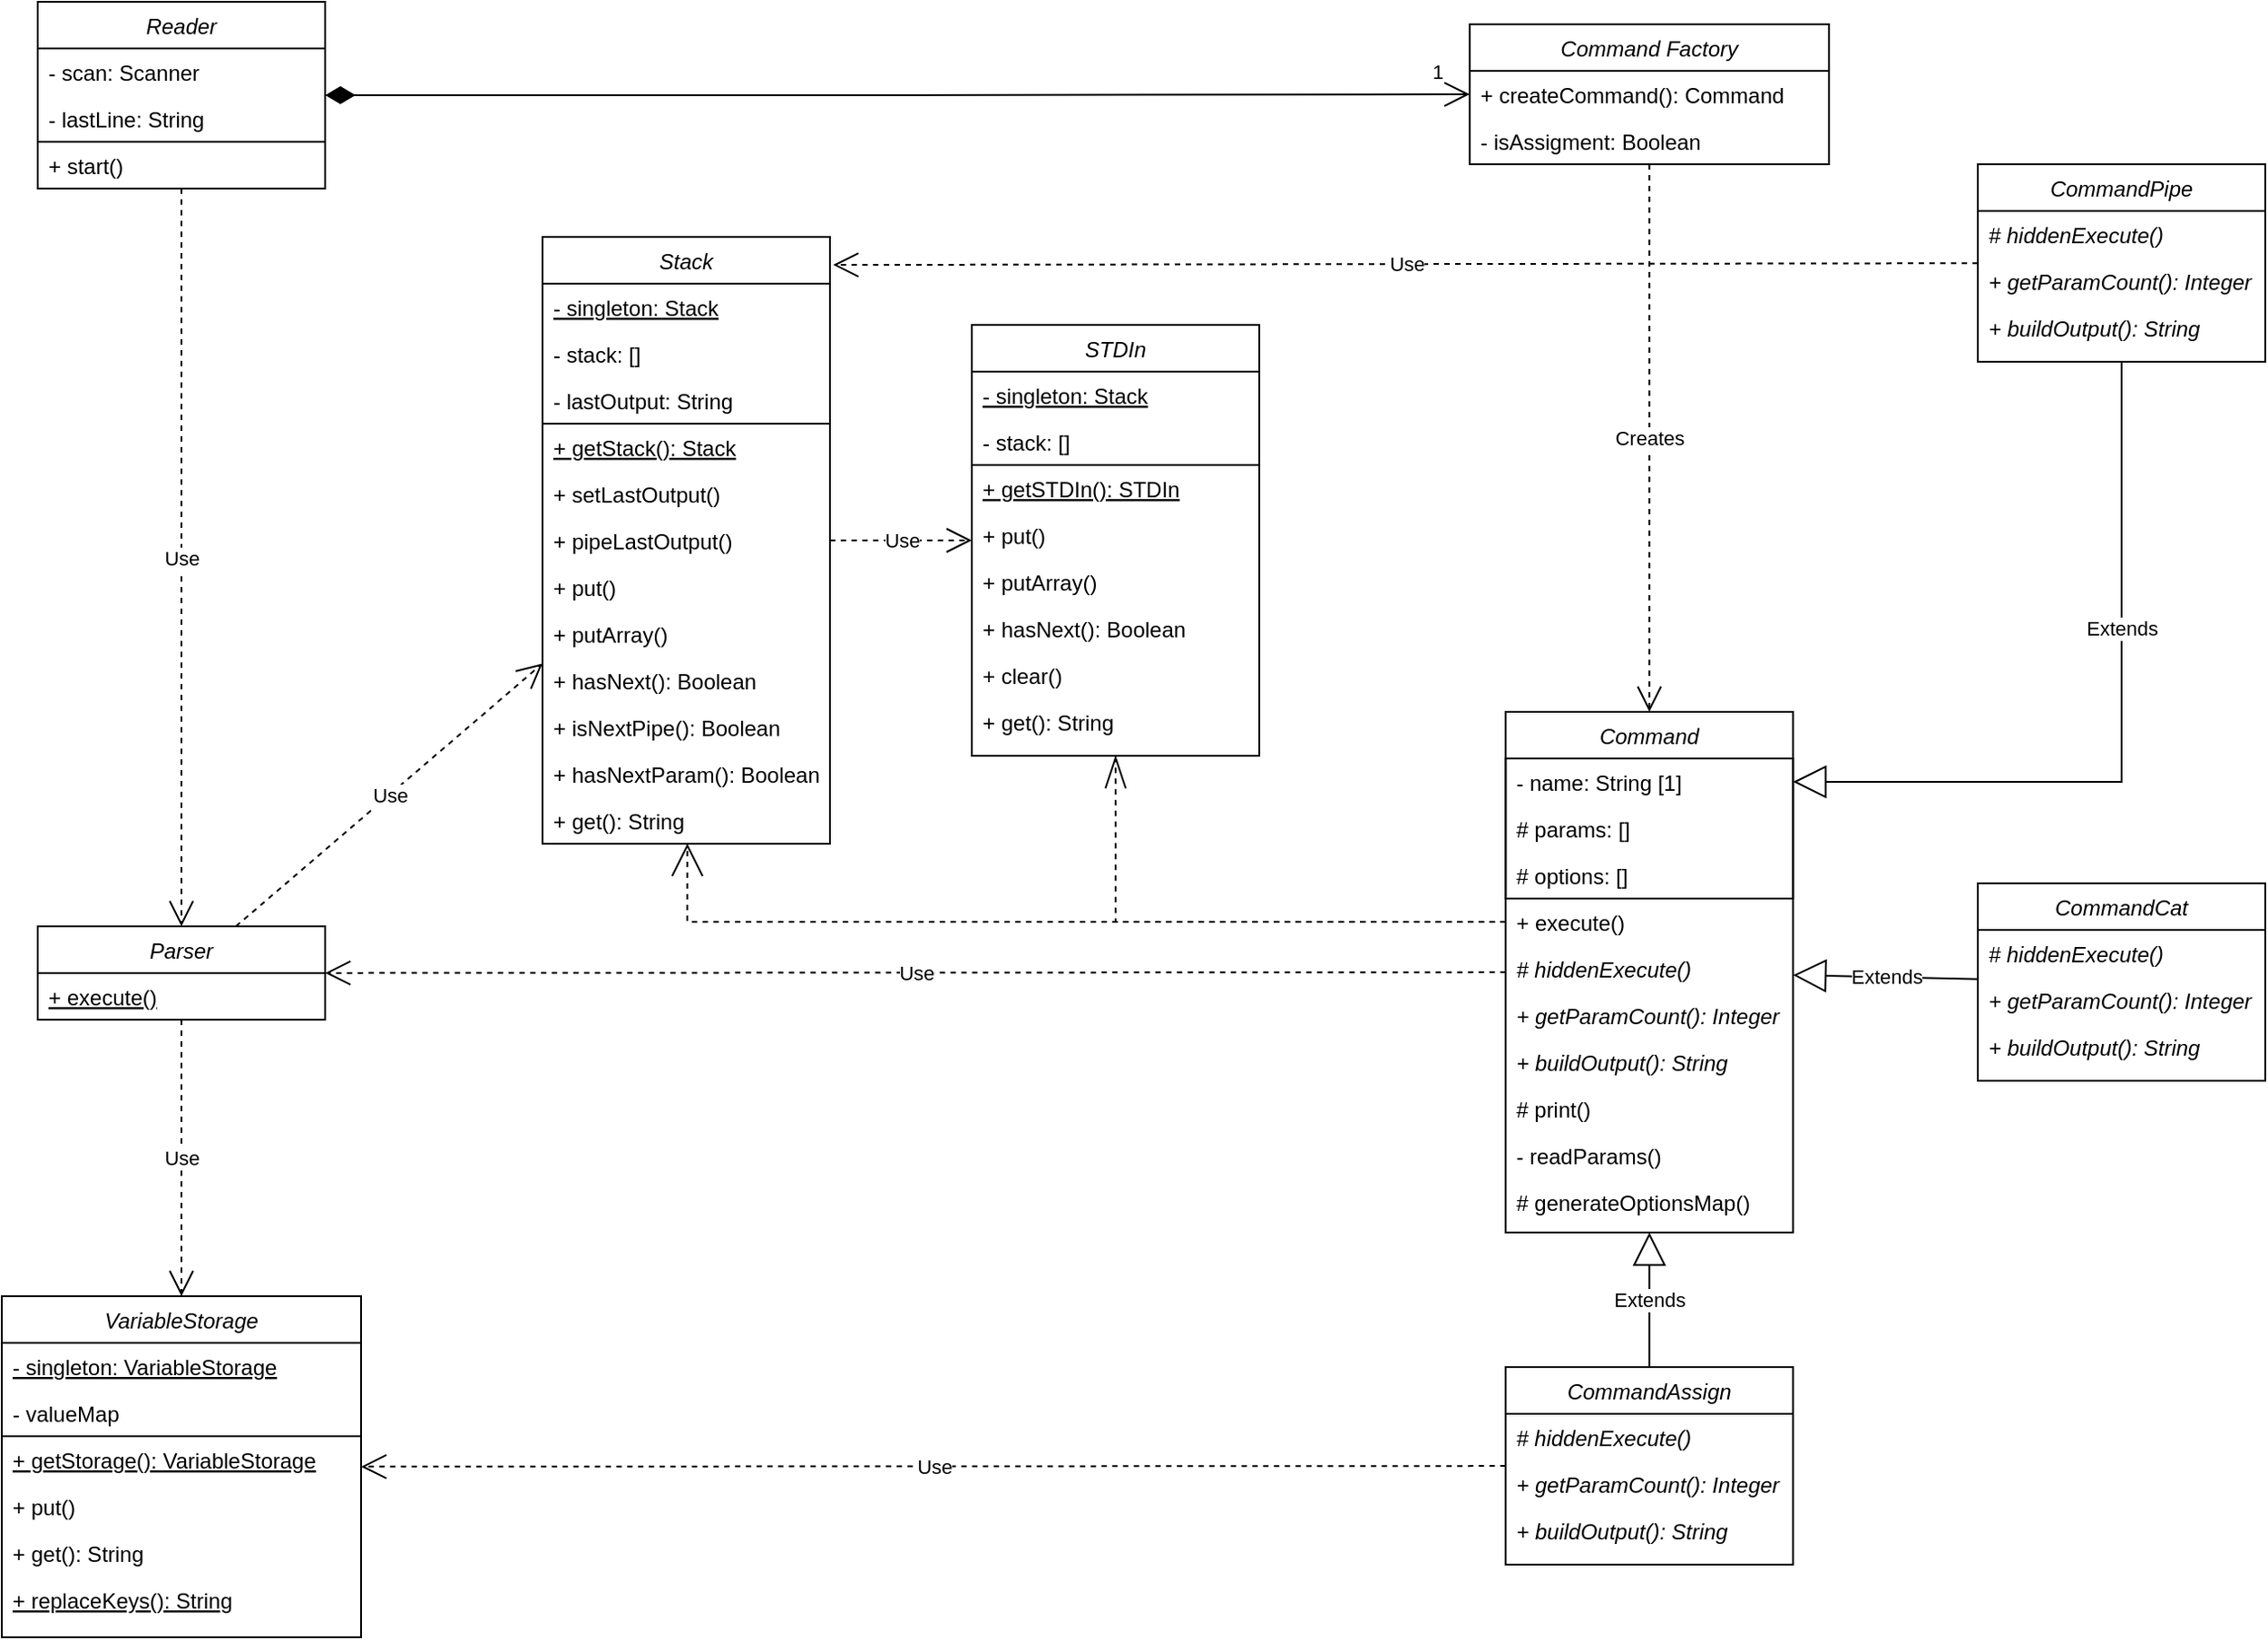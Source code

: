 <mxfile version="20.4.0" type="github">
  <diagram id="C5RBs43oDa-KdzZeNtuy" name="Page-1">
    <mxGraphModel dx="1136" dy="1127" grid="1" gridSize="10" guides="1" tooltips="1" connect="1" arrows="1" fold="1" page="1" pageScale="1" pageWidth="827" pageHeight="1169" math="0" shadow="0">
      <root>
        <mxCell id="WIyWlLk6GJQsqaUBKTNV-0" />
        <mxCell id="WIyWlLk6GJQsqaUBKTNV-1" parent="WIyWlLk6GJQsqaUBKTNV-0" />
        <mxCell id="zkfFHV4jXpPFQw0GAbJ--0" value="Command" style="swimlane;fontStyle=2;align=center;verticalAlign=top;childLayout=stackLayout;horizontal=1;startSize=26;horizontalStack=0;resizeParent=1;resizeLast=0;collapsible=1;marginBottom=0;rounded=0;shadow=0;strokeWidth=1;" parent="WIyWlLk6GJQsqaUBKTNV-1" vertex="1">
          <mxGeometry x="1777.14" y="464.5" width="160" height="290" as="geometry">
            <mxRectangle x="230" y="140" width="160" height="26" as="alternateBounds" />
          </mxGeometry>
        </mxCell>
        <mxCell id="k2LYhk84l6JmyTRVP-an-14" value="" style="group;strokeColor=default;" vertex="1" connectable="0" parent="zkfFHV4jXpPFQw0GAbJ--0">
          <mxGeometry y="26" width="160" height="78" as="geometry" />
        </mxCell>
        <mxCell id="zkfFHV4jXpPFQw0GAbJ--1" value="- name: String [1]" style="text;align=left;verticalAlign=top;spacingLeft=4;spacingRight=4;overflow=hidden;rotatable=0;points=[[0,0.5],[1,0.5]];portConstraint=eastwest;" parent="k2LYhk84l6JmyTRVP-an-14" vertex="1">
          <mxGeometry width="160" height="26" as="geometry" />
        </mxCell>
        <mxCell id="zkfFHV4jXpPFQw0GAbJ--2" value="# params: []" style="text;align=left;verticalAlign=top;spacingLeft=4;spacingRight=4;overflow=hidden;rotatable=0;points=[[0,0.5],[1,0.5]];portConstraint=eastwest;rounded=0;shadow=0;html=0;" parent="k2LYhk84l6JmyTRVP-an-14" vertex="1">
          <mxGeometry y="26" width="160" height="26" as="geometry" />
        </mxCell>
        <mxCell id="zkfFHV4jXpPFQw0GAbJ--3" value="# options: []" style="text;align=left;verticalAlign=top;spacingLeft=4;spacingRight=4;overflow=hidden;rotatable=0;points=[[0,0.5],[1,0.5]];portConstraint=eastwest;rounded=0;shadow=0;html=0;" parent="k2LYhk84l6JmyTRVP-an-14" vertex="1">
          <mxGeometry y="52" width="160" height="26" as="geometry" />
        </mxCell>
        <mxCell id="k2LYhk84l6JmyTRVP-an-3" value="+ execute()" style="text;align=left;verticalAlign=top;spacingLeft=4;spacingRight=4;overflow=hidden;rotatable=0;points=[[0,0.5],[1,0.5]];portConstraint=eastwest;rounded=0;shadow=0;html=0;" vertex="1" parent="zkfFHV4jXpPFQw0GAbJ--0">
          <mxGeometry y="104" width="160" height="26" as="geometry" />
        </mxCell>
        <mxCell id="k2LYhk84l6JmyTRVP-an-4" value="# hiddenExecute()" style="text;align=left;verticalAlign=top;spacingLeft=4;spacingRight=4;overflow=hidden;rotatable=0;points=[[0,0.5],[1,0.5]];portConstraint=eastwest;rounded=0;shadow=0;html=0;fontStyle=2" vertex="1" parent="zkfFHV4jXpPFQw0GAbJ--0">
          <mxGeometry y="130" width="160" height="26" as="geometry" />
        </mxCell>
        <mxCell id="k2LYhk84l6JmyTRVP-an-5" value="+ getParamCount(): Integer" style="text;align=left;verticalAlign=top;spacingLeft=4;spacingRight=4;overflow=hidden;rotatable=0;points=[[0,0.5],[1,0.5]];portConstraint=eastwest;rounded=0;shadow=0;html=0;fontStyle=2" vertex="1" parent="zkfFHV4jXpPFQw0GAbJ--0">
          <mxGeometry y="156" width="160" height="26" as="geometry" />
        </mxCell>
        <mxCell id="k2LYhk84l6JmyTRVP-an-6" value="+ buildOutput(): String" style="text;align=left;verticalAlign=top;spacingLeft=4;spacingRight=4;overflow=hidden;rotatable=0;points=[[0,0.5],[1,0.5]];portConstraint=eastwest;rounded=0;shadow=0;html=0;fontStyle=2" vertex="1" parent="zkfFHV4jXpPFQw0GAbJ--0">
          <mxGeometry y="182" width="160" height="26" as="geometry" />
        </mxCell>
        <mxCell id="k2LYhk84l6JmyTRVP-an-7" value="# print()" style="text;align=left;verticalAlign=top;spacingLeft=4;spacingRight=4;overflow=hidden;rotatable=0;points=[[0,0.5],[1,0.5]];portConstraint=eastwest;rounded=0;shadow=0;html=0;" vertex="1" parent="zkfFHV4jXpPFQw0GAbJ--0">
          <mxGeometry y="208" width="160" height="26" as="geometry" />
        </mxCell>
        <mxCell id="k2LYhk84l6JmyTRVP-an-8" value="- readParams()" style="text;align=left;verticalAlign=top;spacingLeft=4;spacingRight=4;overflow=hidden;rotatable=0;points=[[0,0.5],[1,0.5]];portConstraint=eastwest;rounded=0;shadow=0;html=0;" vertex="1" parent="zkfFHV4jXpPFQw0GAbJ--0">
          <mxGeometry y="234" width="160" height="26" as="geometry" />
        </mxCell>
        <mxCell id="k2LYhk84l6JmyTRVP-an-11" value="# generateOptionsMap()" style="text;align=left;verticalAlign=top;spacingLeft=4;spacingRight=4;overflow=hidden;rotatable=0;points=[[0,0.5],[1,0.5]];portConstraint=eastwest;rounded=0;shadow=0;html=0;" vertex="1" parent="zkfFHV4jXpPFQw0GAbJ--0">
          <mxGeometry y="260" width="160" height="26" as="geometry" />
        </mxCell>
        <mxCell id="k2LYhk84l6JmyTRVP-an-18" value="Parser" style="swimlane;fontStyle=2;align=center;verticalAlign=top;childLayout=stackLayout;horizontal=1;startSize=26;horizontalStack=0;resizeParent=1;resizeLast=0;collapsible=1;marginBottom=0;rounded=0;shadow=0;strokeWidth=1;" vertex="1" parent="WIyWlLk6GJQsqaUBKTNV-1">
          <mxGeometry x="960" y="584" width="160" height="52" as="geometry">
            <mxRectangle x="230" y="140" width="160" height="26" as="alternateBounds" />
          </mxGeometry>
        </mxCell>
        <mxCell id="k2LYhk84l6JmyTRVP-an-23" value="+ execute()" style="text;align=left;verticalAlign=top;spacingLeft=4;spacingRight=4;overflow=hidden;rotatable=0;points=[[0,0.5],[1,0.5]];portConstraint=eastwest;rounded=0;shadow=0;html=0;strokeColor=none;fontStyle=4" vertex="1" parent="k2LYhk84l6JmyTRVP-an-18">
          <mxGeometry y="26" width="160" height="26" as="geometry" />
        </mxCell>
        <mxCell id="k2LYhk84l6JmyTRVP-an-31" value="Stack" style="swimlane;fontStyle=2;align=center;verticalAlign=top;childLayout=stackLayout;horizontal=1;startSize=26;horizontalStack=0;resizeParent=1;resizeLast=0;collapsible=1;marginBottom=0;rounded=0;shadow=0;strokeWidth=1;" vertex="1" parent="WIyWlLk6GJQsqaUBKTNV-1">
          <mxGeometry x="1241" y="200" width="160" height="338" as="geometry">
            <mxRectangle x="230" y="140" width="160" height="26" as="alternateBounds" />
          </mxGeometry>
        </mxCell>
        <mxCell id="k2LYhk84l6JmyTRVP-an-44" value="" style="group;strokeColor=default;" vertex="1" connectable="0" parent="k2LYhk84l6JmyTRVP-an-31">
          <mxGeometry y="26" width="160" height="78" as="geometry" />
        </mxCell>
        <mxCell id="k2LYhk84l6JmyTRVP-an-32" value="- singleton: Stack" style="text;align=left;verticalAlign=top;spacingLeft=4;spacingRight=4;overflow=hidden;rotatable=0;points=[[0,0.5],[1,0.5]];portConstraint=eastwest;rounded=0;shadow=0;html=0;strokeColor=none;fontStyle=4" vertex="1" parent="k2LYhk84l6JmyTRVP-an-44">
          <mxGeometry width="160" height="26" as="geometry" />
        </mxCell>
        <mxCell id="k2LYhk84l6JmyTRVP-an-33" value="- stack: []" style="text;align=left;verticalAlign=top;spacingLeft=4;spacingRight=4;overflow=hidden;rotatable=0;points=[[0,0.5],[1,0.5]];portConstraint=eastwest;rounded=0;shadow=0;html=0;strokeColor=none;fontStyle=0" vertex="1" parent="k2LYhk84l6JmyTRVP-an-44">
          <mxGeometry y="26" width="160" height="26" as="geometry" />
        </mxCell>
        <mxCell id="k2LYhk84l6JmyTRVP-an-34" value="- lastOutput: String" style="text;align=left;verticalAlign=top;spacingLeft=4;spacingRight=4;overflow=hidden;rotatable=0;points=[[0,0.5],[1,0.5]];portConstraint=eastwest;rounded=0;shadow=0;html=0;strokeColor=none;fontStyle=0" vertex="1" parent="k2LYhk84l6JmyTRVP-an-44">
          <mxGeometry y="52" width="160" height="26" as="geometry" />
        </mxCell>
        <mxCell id="k2LYhk84l6JmyTRVP-an-45" value="" style="group" vertex="1" connectable="0" parent="k2LYhk84l6JmyTRVP-an-31">
          <mxGeometry y="104" width="160" height="234" as="geometry" />
        </mxCell>
        <mxCell id="k2LYhk84l6JmyTRVP-an-35" value="+ getStack(): Stack" style="text;align=left;verticalAlign=top;spacingLeft=4;spacingRight=4;overflow=hidden;rotatable=0;points=[[0,0.5],[1,0.5]];portConstraint=eastwest;rounded=0;shadow=0;html=0;strokeColor=none;fontStyle=4" vertex="1" parent="k2LYhk84l6JmyTRVP-an-45">
          <mxGeometry width="160" height="26" as="geometry" />
        </mxCell>
        <mxCell id="k2LYhk84l6JmyTRVP-an-36" value="+ setLastOutput()" style="text;align=left;verticalAlign=top;spacingLeft=4;spacingRight=4;overflow=hidden;rotatable=0;points=[[0,0.5],[1,0.5]];portConstraint=eastwest;rounded=0;shadow=0;html=0;strokeColor=none;fontStyle=0" vertex="1" parent="k2LYhk84l6JmyTRVP-an-45">
          <mxGeometry y="26" width="160" height="26" as="geometry" />
        </mxCell>
        <mxCell id="k2LYhk84l6JmyTRVP-an-37" value="+ pipeLastOutput()" style="text;align=left;verticalAlign=top;spacingLeft=4;spacingRight=4;overflow=hidden;rotatable=0;points=[[0,0.5],[1,0.5]];portConstraint=eastwest;rounded=0;shadow=0;html=0;strokeColor=none;fontStyle=0" vertex="1" parent="k2LYhk84l6JmyTRVP-an-45">
          <mxGeometry y="52" width="160" height="26" as="geometry" />
        </mxCell>
        <mxCell id="k2LYhk84l6JmyTRVP-an-38" value="+ put()" style="text;align=left;verticalAlign=top;spacingLeft=4;spacingRight=4;overflow=hidden;rotatable=0;points=[[0,0.5],[1,0.5]];portConstraint=eastwest;rounded=0;shadow=0;html=0;strokeColor=none;fontStyle=0" vertex="1" parent="k2LYhk84l6JmyTRVP-an-45">
          <mxGeometry y="78" width="160" height="26" as="geometry" />
        </mxCell>
        <mxCell id="k2LYhk84l6JmyTRVP-an-39" value="+ putArray()" style="text;align=left;verticalAlign=top;spacingLeft=4;spacingRight=4;overflow=hidden;rotatable=0;points=[[0,0.5],[1,0.5]];portConstraint=eastwest;rounded=0;shadow=0;html=0;strokeColor=none;fontStyle=0" vertex="1" parent="k2LYhk84l6JmyTRVP-an-45">
          <mxGeometry y="104" width="160" height="26" as="geometry" />
        </mxCell>
        <mxCell id="k2LYhk84l6JmyTRVP-an-40" value="+ hasNext(): Boolean" style="text;align=left;verticalAlign=top;spacingLeft=4;spacingRight=4;overflow=hidden;rotatable=0;points=[[0,0.5],[1,0.5]];portConstraint=eastwest;rounded=0;shadow=0;html=0;strokeColor=none;fontStyle=0" vertex="1" parent="k2LYhk84l6JmyTRVP-an-45">
          <mxGeometry y="130" width="160" height="26" as="geometry" />
        </mxCell>
        <mxCell id="k2LYhk84l6JmyTRVP-an-41" value="+ isNextPipe(): Boolean" style="text;align=left;verticalAlign=top;spacingLeft=4;spacingRight=4;overflow=hidden;rotatable=0;points=[[0,0.5],[1,0.5]];portConstraint=eastwest;rounded=0;shadow=0;html=0;strokeColor=none;fontStyle=0" vertex="1" parent="k2LYhk84l6JmyTRVP-an-45">
          <mxGeometry y="156" width="160" height="26" as="geometry" />
        </mxCell>
        <mxCell id="k2LYhk84l6JmyTRVP-an-42" value="+ hasNextParam(): Boolean" style="text;align=left;verticalAlign=top;spacingLeft=4;spacingRight=4;overflow=hidden;rotatable=0;points=[[0,0.5],[1,0.5]];portConstraint=eastwest;rounded=0;shadow=0;html=0;strokeColor=none;fontStyle=0" vertex="1" parent="k2LYhk84l6JmyTRVP-an-45">
          <mxGeometry y="182" width="160" height="26" as="geometry" />
        </mxCell>
        <mxCell id="k2LYhk84l6JmyTRVP-an-43" value="+ get(): String" style="text;align=left;verticalAlign=top;spacingLeft=4;spacingRight=4;overflow=hidden;rotatable=0;points=[[0,0.5],[1,0.5]];portConstraint=eastwest;rounded=0;shadow=0;html=0;strokeColor=none;fontStyle=0" vertex="1" parent="k2LYhk84l6JmyTRVP-an-45">
          <mxGeometry y="208" width="160" height="26" as="geometry" />
        </mxCell>
        <mxCell id="k2LYhk84l6JmyTRVP-an-46" value="Command Factory" style="swimlane;fontStyle=2;align=center;verticalAlign=top;childLayout=stackLayout;horizontal=1;startSize=26;horizontalStack=0;resizeParent=1;resizeLast=0;collapsible=1;marginBottom=0;rounded=0;shadow=0;strokeWidth=1;" vertex="1" parent="WIyWlLk6GJQsqaUBKTNV-1">
          <mxGeometry x="1757.14" y="81.5" width="200" height="78" as="geometry">
            <mxRectangle x="230" y="140" width="160" height="26" as="alternateBounds" />
          </mxGeometry>
        </mxCell>
        <mxCell id="k2LYhk84l6JmyTRVP-an-47" value="+ createCommand(): Command" style="text;align=left;verticalAlign=top;spacingLeft=4;spacingRight=4;overflow=hidden;rotatable=0;points=[[0,0.5],[1,0.5]];portConstraint=eastwest;rounded=0;shadow=0;html=0;strokeColor=none;fontStyle=0" vertex="1" parent="k2LYhk84l6JmyTRVP-an-46">
          <mxGeometry y="26" width="200" height="26" as="geometry" />
        </mxCell>
        <mxCell id="k2LYhk84l6JmyTRVP-an-49" value="- isAssigment: Boolean" style="text;align=left;verticalAlign=top;spacingLeft=4;spacingRight=4;overflow=hidden;rotatable=0;points=[[0,0.5],[1,0.5]];portConstraint=eastwest;rounded=0;shadow=0;html=0;strokeColor=none;fontStyle=0" vertex="1" parent="k2LYhk84l6JmyTRVP-an-46">
          <mxGeometry y="52" width="200" height="26" as="geometry" />
        </mxCell>
        <mxCell id="k2LYhk84l6JmyTRVP-an-65" value="STDIn" style="swimlane;fontStyle=2;align=center;verticalAlign=top;childLayout=stackLayout;horizontal=1;startSize=26;horizontalStack=0;resizeParent=1;resizeLast=0;collapsible=1;marginBottom=0;rounded=0;shadow=0;strokeWidth=1;" vertex="1" parent="WIyWlLk6GJQsqaUBKTNV-1">
          <mxGeometry x="1480" y="249" width="160" height="240" as="geometry">
            <mxRectangle x="230" y="140" width="160" height="26" as="alternateBounds" />
          </mxGeometry>
        </mxCell>
        <mxCell id="k2LYhk84l6JmyTRVP-an-80" value="" style="group;strokeColor=default;" vertex="1" connectable="0" parent="k2LYhk84l6JmyTRVP-an-65">
          <mxGeometry y="26" width="160" height="52" as="geometry" />
        </mxCell>
        <mxCell id="k2LYhk84l6JmyTRVP-an-67" value="- singleton: Stack" style="text;align=left;verticalAlign=top;spacingLeft=4;spacingRight=4;overflow=hidden;rotatable=0;points=[[0,0.5],[1,0.5]];portConstraint=eastwest;rounded=0;shadow=0;html=0;strokeColor=none;fontStyle=4" vertex="1" parent="k2LYhk84l6JmyTRVP-an-80">
          <mxGeometry width="160" height="26" as="geometry" />
        </mxCell>
        <mxCell id="k2LYhk84l6JmyTRVP-an-68" value="- stack: []" style="text;align=left;verticalAlign=top;spacingLeft=4;spacingRight=4;overflow=hidden;rotatable=0;points=[[0,0.5],[1,0.5]];portConstraint=eastwest;rounded=0;shadow=0;html=0;strokeColor=none;fontStyle=0" vertex="1" parent="k2LYhk84l6JmyTRVP-an-80">
          <mxGeometry y="26" width="160" height="26" as="geometry" />
        </mxCell>
        <mxCell id="k2LYhk84l6JmyTRVP-an-81" value="" style="group" vertex="1" connectable="0" parent="k2LYhk84l6JmyTRVP-an-65">
          <mxGeometry y="78" width="160" height="156" as="geometry" />
        </mxCell>
        <mxCell id="k2LYhk84l6JmyTRVP-an-71" value="+ getSTDIn(): STDIn" style="text;align=left;verticalAlign=top;spacingLeft=4;spacingRight=4;overflow=hidden;rotatable=0;points=[[0,0.5],[1,0.5]];portConstraint=eastwest;rounded=0;shadow=0;html=0;strokeColor=none;fontStyle=4" vertex="1" parent="k2LYhk84l6JmyTRVP-an-81">
          <mxGeometry width="160" height="26" as="geometry" />
        </mxCell>
        <mxCell id="k2LYhk84l6JmyTRVP-an-74" value="+ put()" style="text;align=left;verticalAlign=top;spacingLeft=4;spacingRight=4;overflow=hidden;rotatable=0;points=[[0,0.5],[1,0.5]];portConstraint=eastwest;rounded=0;shadow=0;html=0;strokeColor=none;fontStyle=0" vertex="1" parent="k2LYhk84l6JmyTRVP-an-81">
          <mxGeometry y="26" width="160" height="26" as="geometry" />
        </mxCell>
        <mxCell id="k2LYhk84l6JmyTRVP-an-75" value="+ putArray()" style="text;align=left;verticalAlign=top;spacingLeft=4;spacingRight=4;overflow=hidden;rotatable=0;points=[[0,0.5],[1,0.5]];portConstraint=eastwest;rounded=0;shadow=0;html=0;strokeColor=none;fontStyle=0" vertex="1" parent="k2LYhk84l6JmyTRVP-an-81">
          <mxGeometry y="52" width="160" height="26" as="geometry" />
        </mxCell>
        <mxCell id="k2LYhk84l6JmyTRVP-an-76" value="+ hasNext(): Boolean" style="text;align=left;verticalAlign=top;spacingLeft=4;spacingRight=4;overflow=hidden;rotatable=0;points=[[0,0.5],[1,0.5]];portConstraint=eastwest;rounded=0;shadow=0;html=0;strokeColor=none;fontStyle=0" vertex="1" parent="k2LYhk84l6JmyTRVP-an-81">
          <mxGeometry y="78" width="160" height="26" as="geometry" />
        </mxCell>
        <mxCell id="k2LYhk84l6JmyTRVP-an-78" value="+ clear()" style="text;align=left;verticalAlign=top;spacingLeft=4;spacingRight=4;overflow=hidden;rotatable=0;points=[[0,0.5],[1,0.5]];portConstraint=eastwest;rounded=0;shadow=0;html=0;strokeColor=none;fontStyle=0" vertex="1" parent="k2LYhk84l6JmyTRVP-an-81">
          <mxGeometry y="104" width="160" height="26" as="geometry" />
        </mxCell>
        <mxCell id="k2LYhk84l6JmyTRVP-an-79" value="+ get(): String" style="text;align=left;verticalAlign=top;spacingLeft=4;spacingRight=4;overflow=hidden;rotatable=0;points=[[0,0.5],[1,0.5]];portConstraint=eastwest;rounded=0;shadow=0;html=0;strokeColor=none;fontStyle=0" vertex="1" parent="k2LYhk84l6JmyTRVP-an-81">
          <mxGeometry y="130" width="160" height="26" as="geometry" />
        </mxCell>
        <mxCell id="k2LYhk84l6JmyTRVP-an-82" value="VariableStorage" style="swimlane;fontStyle=2;align=center;verticalAlign=top;childLayout=stackLayout;horizontal=1;startSize=26;horizontalStack=0;resizeParent=1;resizeLast=0;collapsible=1;marginBottom=0;rounded=0;shadow=0;strokeWidth=1;" vertex="1" parent="WIyWlLk6GJQsqaUBKTNV-1">
          <mxGeometry x="940" y="790" width="200" height="190" as="geometry">
            <mxRectangle x="230" y="140" width="160" height="26" as="alternateBounds" />
          </mxGeometry>
        </mxCell>
        <mxCell id="k2LYhk84l6JmyTRVP-an-83" value="" style="group;strokeColor=default;" vertex="1" connectable="0" parent="k2LYhk84l6JmyTRVP-an-82">
          <mxGeometry y="26" width="200" height="52" as="geometry" />
        </mxCell>
        <mxCell id="k2LYhk84l6JmyTRVP-an-84" value="- singleton: VariableStorage" style="text;align=left;verticalAlign=top;spacingLeft=4;spacingRight=4;overflow=hidden;rotatable=0;points=[[0,0.5],[1,0.5]];portConstraint=eastwest;rounded=0;shadow=0;html=0;strokeColor=none;fontStyle=4" vertex="1" parent="k2LYhk84l6JmyTRVP-an-83">
          <mxGeometry width="160" height="26" as="geometry" />
        </mxCell>
        <mxCell id="k2LYhk84l6JmyTRVP-an-85" value="- valueMap" style="text;align=left;verticalAlign=top;spacingLeft=4;spacingRight=4;overflow=hidden;rotatable=0;points=[[0,0.5],[1,0.5]];portConstraint=eastwest;rounded=0;shadow=0;html=0;strokeColor=none;fontStyle=0" vertex="1" parent="k2LYhk84l6JmyTRVP-an-83">
          <mxGeometry y="26" width="160" height="26" as="geometry" />
        </mxCell>
        <mxCell id="k2LYhk84l6JmyTRVP-an-87" value="+ getStorage(): VariableStorage" style="text;align=left;verticalAlign=top;spacingLeft=4;spacingRight=4;overflow=hidden;rotatable=0;points=[[0,0.5],[1,0.5]];portConstraint=eastwest;rounded=0;shadow=0;html=0;strokeColor=none;fontStyle=4" vertex="1" parent="k2LYhk84l6JmyTRVP-an-82">
          <mxGeometry y="78" width="200" height="26" as="geometry" />
        </mxCell>
        <mxCell id="k2LYhk84l6JmyTRVP-an-88" value="+ put()" style="text;align=left;verticalAlign=top;spacingLeft=4;spacingRight=4;overflow=hidden;rotatable=0;points=[[0,0.5],[1,0.5]];portConstraint=eastwest;rounded=0;shadow=0;html=0;strokeColor=none;fontStyle=0" vertex="1" parent="k2LYhk84l6JmyTRVP-an-82">
          <mxGeometry y="104" width="200" height="26" as="geometry" />
        </mxCell>
        <mxCell id="k2LYhk84l6JmyTRVP-an-92" value="+ get(): String" style="text;align=left;verticalAlign=top;spacingLeft=4;spacingRight=4;overflow=hidden;rotatable=0;points=[[0,0.5],[1,0.5]];portConstraint=eastwest;rounded=0;shadow=0;html=0;strokeColor=none;fontStyle=0" vertex="1" parent="k2LYhk84l6JmyTRVP-an-82">
          <mxGeometry y="130" width="200" height="26" as="geometry" />
        </mxCell>
        <mxCell id="k2LYhk84l6JmyTRVP-an-90" value="+ replaceKeys(): String" style="text;align=left;verticalAlign=top;spacingLeft=4;spacingRight=4;overflow=hidden;rotatable=0;points=[[0,0.5],[1,0.5]];portConstraint=eastwest;rounded=0;shadow=0;html=0;strokeColor=none;fontStyle=4" vertex="1" parent="k2LYhk84l6JmyTRVP-an-82">
          <mxGeometry y="156" width="200" height="26" as="geometry" />
        </mxCell>
        <mxCell id="k2LYhk84l6JmyTRVP-an-93" value="Reader" style="swimlane;fontStyle=2;align=center;verticalAlign=top;childLayout=stackLayout;horizontal=1;startSize=26;horizontalStack=0;resizeParent=1;resizeLast=0;collapsible=1;marginBottom=0;rounded=0;shadow=0;strokeWidth=1;" vertex="1" parent="WIyWlLk6GJQsqaUBKTNV-1">
          <mxGeometry x="960" y="69" width="160" height="104" as="geometry">
            <mxRectangle x="230" y="140" width="160" height="26" as="alternateBounds" />
          </mxGeometry>
        </mxCell>
        <mxCell id="k2LYhk84l6JmyTRVP-an-94" value="- scan: Scanner" style="text;align=left;verticalAlign=top;spacingLeft=4;spacingRight=4;overflow=hidden;rotatable=0;points=[[0,0.5],[1,0.5]];portConstraint=eastwest;rounded=0;shadow=0;html=0;strokeColor=none;fontStyle=0" vertex="1" parent="k2LYhk84l6JmyTRVP-an-93">
          <mxGeometry y="26" width="160" height="26" as="geometry" />
        </mxCell>
        <mxCell id="k2LYhk84l6JmyTRVP-an-95" value="- lastLine: String" style="text;align=left;verticalAlign=top;spacingLeft=4;spacingRight=4;overflow=hidden;rotatable=0;points=[[0,0.5],[1,0.5]];portConstraint=eastwest;rounded=0;shadow=0;html=0;strokeColor=none;fontStyle=0" vertex="1" parent="k2LYhk84l6JmyTRVP-an-93">
          <mxGeometry y="52" width="160" height="26" as="geometry" />
        </mxCell>
        <mxCell id="k2LYhk84l6JmyTRVP-an-96" value="+ start()" style="text;align=left;verticalAlign=top;spacingLeft=4;spacingRight=4;overflow=hidden;rotatable=0;points=[[0,0.5],[1,0.5]];portConstraint=eastwest;rounded=0;shadow=0;html=0;strokeColor=default;fontStyle=0" vertex="1" parent="k2LYhk84l6JmyTRVP-an-93">
          <mxGeometry y="78" width="160" height="26" as="geometry" />
        </mxCell>
        <mxCell id="k2LYhk84l6JmyTRVP-an-97" value="" style="endArrow=open;html=1;endSize=12;startArrow=diamondThin;startSize=14;startFill=1;edgeStyle=orthogonalEdgeStyle;align=left;verticalAlign=bottom;rounded=0;" edge="1" parent="WIyWlLk6GJQsqaUBKTNV-1" source="k2LYhk84l6JmyTRVP-an-93" target="k2LYhk84l6JmyTRVP-an-46">
          <mxGeometry x="-1" y="3" relative="1" as="geometry">
            <mxPoint x="1040" y="359" as="sourcePoint" />
            <mxPoint x="1200" y="359" as="targetPoint" />
          </mxGeometry>
        </mxCell>
        <mxCell id="k2LYhk84l6JmyTRVP-an-99" value="1" style="edgeLabel;html=1;align=center;verticalAlign=middle;resizable=0;points=[];" vertex="1" connectable="0" parent="k2LYhk84l6JmyTRVP-an-97">
          <mxGeometry x="0.943" y="4" relative="1" as="geometry">
            <mxPoint y="-9" as="offset" />
          </mxGeometry>
        </mxCell>
        <mxCell id="k2LYhk84l6JmyTRVP-an-105" value="Use" style="endArrow=open;endSize=12;dashed=1;html=1;rounded=0;" edge="1" parent="WIyWlLk6GJQsqaUBKTNV-1" source="k2LYhk84l6JmyTRVP-an-93" target="k2LYhk84l6JmyTRVP-an-18">
          <mxGeometry width="160" relative="1" as="geometry">
            <mxPoint x="1040" y="570" as="sourcePoint" />
            <mxPoint x="1200" y="570" as="targetPoint" />
          </mxGeometry>
        </mxCell>
        <mxCell id="k2LYhk84l6JmyTRVP-an-106" value="Use" style="endArrow=open;endSize=12;dashed=1;html=1;rounded=0;" edge="1" parent="WIyWlLk6GJQsqaUBKTNV-1" source="zkfFHV4jXpPFQw0GAbJ--0" target="k2LYhk84l6JmyTRVP-an-18">
          <mxGeometry width="160" relative="1" as="geometry">
            <mxPoint x="1120" y="804" as="sourcePoint" />
            <mxPoint x="1280" y="804" as="targetPoint" />
          </mxGeometry>
        </mxCell>
        <mxCell id="k2LYhk84l6JmyTRVP-an-108" value="Creates" style="endArrow=open;endSize=12;dashed=1;html=1;rounded=0;" edge="1" parent="WIyWlLk6GJQsqaUBKTNV-1" source="k2LYhk84l6JmyTRVP-an-46" target="zkfFHV4jXpPFQw0GAbJ--0">
          <mxGeometry width="160" relative="1" as="geometry">
            <mxPoint x="1437.14" y="449.5" as="sourcePoint" />
            <mxPoint x="1597.14" y="449.5" as="targetPoint" />
          </mxGeometry>
        </mxCell>
        <mxCell id="k2LYhk84l6JmyTRVP-an-109" value="Use" style="endArrow=open;endSize=12;dashed=1;html=1;rounded=0;" edge="1" parent="WIyWlLk6GJQsqaUBKTNV-1" source="k2LYhk84l6JmyTRVP-an-18" target="k2LYhk84l6JmyTRVP-an-82">
          <mxGeometry width="160" relative="1" as="geometry">
            <mxPoint x="850" y="730" as="sourcePoint" />
            <mxPoint x="1010" y="730" as="targetPoint" />
          </mxGeometry>
        </mxCell>
        <mxCell id="k2LYhk84l6JmyTRVP-an-110" value="CommandAssign" style="swimlane;fontStyle=2;align=center;verticalAlign=top;childLayout=stackLayout;horizontal=1;startSize=26;horizontalStack=0;resizeParent=1;resizeLast=0;collapsible=1;marginBottom=0;rounded=0;shadow=0;strokeWidth=1;" vertex="1" parent="WIyWlLk6GJQsqaUBKTNV-1">
          <mxGeometry x="1777.14" y="829.5" width="160" height="110" as="geometry">
            <mxRectangle x="230" y="140" width="160" height="26" as="alternateBounds" />
          </mxGeometry>
        </mxCell>
        <mxCell id="k2LYhk84l6JmyTRVP-an-116" value="# hiddenExecute()" style="text;align=left;verticalAlign=top;spacingLeft=4;spacingRight=4;overflow=hidden;rotatable=0;points=[[0,0.5],[1,0.5]];portConstraint=eastwest;rounded=0;shadow=0;html=0;fontStyle=2" vertex="1" parent="k2LYhk84l6JmyTRVP-an-110">
          <mxGeometry y="26" width="160" height="26" as="geometry" />
        </mxCell>
        <mxCell id="k2LYhk84l6JmyTRVP-an-117" value="+ getParamCount(): Integer" style="text;align=left;verticalAlign=top;spacingLeft=4;spacingRight=4;overflow=hidden;rotatable=0;points=[[0,0.5],[1,0.5]];portConstraint=eastwest;rounded=0;shadow=0;html=0;fontStyle=2" vertex="1" parent="k2LYhk84l6JmyTRVP-an-110">
          <mxGeometry y="52" width="160" height="26" as="geometry" />
        </mxCell>
        <mxCell id="k2LYhk84l6JmyTRVP-an-118" value="+ buildOutput(): String" style="text;align=left;verticalAlign=top;spacingLeft=4;spacingRight=4;overflow=hidden;rotatable=0;points=[[0,0.5],[1,0.5]];portConstraint=eastwest;rounded=0;shadow=0;html=0;fontStyle=2" vertex="1" parent="k2LYhk84l6JmyTRVP-an-110">
          <mxGeometry y="78" width="160" height="26" as="geometry" />
        </mxCell>
        <mxCell id="k2LYhk84l6JmyTRVP-an-123" value="Extends" style="endArrow=block;endSize=16;endFill=0;html=1;rounded=0;" edge="1" parent="WIyWlLk6GJQsqaUBKTNV-1" source="k2LYhk84l6JmyTRVP-an-110" target="zkfFHV4jXpPFQw0GAbJ--0">
          <mxGeometry width="160" relative="1" as="geometry">
            <mxPoint x="1337.14" y="989.5" as="sourcePoint" />
            <mxPoint x="1497.14" y="989.5" as="targetPoint" />
          </mxGeometry>
        </mxCell>
        <mxCell id="k2LYhk84l6JmyTRVP-an-124" value="Use" style="endArrow=open;endSize=12;dashed=1;html=1;rounded=0;" edge="1" parent="WIyWlLk6GJQsqaUBKTNV-1" source="k2LYhk84l6JmyTRVP-an-110" target="k2LYhk84l6JmyTRVP-an-82">
          <mxGeometry width="160" relative="1" as="geometry">
            <mxPoint x="990" y="940" as="sourcePoint" />
            <mxPoint x="1150" y="940" as="targetPoint" />
          </mxGeometry>
        </mxCell>
        <mxCell id="k2LYhk84l6JmyTRVP-an-125" value="Use" style="endArrow=open;endSize=12;dashed=1;html=1;rounded=0;" edge="1" parent="WIyWlLk6GJQsqaUBKTNV-1" source="k2LYhk84l6JmyTRVP-an-31" target="k2LYhk84l6JmyTRVP-an-65">
          <mxGeometry width="160" relative="1" as="geometry">
            <mxPoint x="2220" y="840" as="sourcePoint" />
            <mxPoint x="2380" y="840" as="targetPoint" />
          </mxGeometry>
        </mxCell>
        <mxCell id="k2LYhk84l6JmyTRVP-an-126" value="Use" style="endArrow=open;endSize=12;dashed=1;html=1;rounded=0;" edge="1" parent="WIyWlLk6GJQsqaUBKTNV-1" source="k2LYhk84l6JmyTRVP-an-18" target="k2LYhk84l6JmyTRVP-an-31">
          <mxGeometry width="160" relative="1" as="geometry">
            <mxPoint x="1100" y="500" as="sourcePoint" />
            <mxPoint x="1260" y="500" as="targetPoint" />
          </mxGeometry>
        </mxCell>
        <mxCell id="k2LYhk84l6JmyTRVP-an-137" style="edgeStyle=orthogonalEdgeStyle;rounded=0;orthogonalLoop=1;jettySize=auto;html=1;exitX=0.5;exitY=1;exitDx=0;exitDy=0;entryX=1;entryY=0.5;entryDx=0;entryDy=0;strokeColor=default;endSize=16;endArrow=block;endFill=0;" edge="1" parent="WIyWlLk6GJQsqaUBKTNV-1" source="k2LYhk84l6JmyTRVP-an-130" target="zkfFHV4jXpPFQw0GAbJ--1">
          <mxGeometry relative="1" as="geometry" />
        </mxCell>
        <mxCell id="k2LYhk84l6JmyTRVP-an-139" value="Extends" style="edgeLabel;html=1;align=center;verticalAlign=middle;resizable=0;points=[];" vertex="1" connectable="0" parent="k2LYhk84l6JmyTRVP-an-137">
          <mxGeometry x="-0.288" y="3" relative="1" as="geometry">
            <mxPoint x="-3" as="offset" />
          </mxGeometry>
        </mxCell>
        <mxCell id="k2LYhk84l6JmyTRVP-an-130" value="CommandPipe" style="swimlane;fontStyle=2;align=center;verticalAlign=top;childLayout=stackLayout;horizontal=1;startSize=26;horizontalStack=0;resizeParent=1;resizeLast=0;collapsible=1;marginBottom=0;rounded=0;shadow=0;strokeWidth=1;" vertex="1" parent="WIyWlLk6GJQsqaUBKTNV-1">
          <mxGeometry x="2040" y="159.5" width="160" height="110" as="geometry">
            <mxRectangle x="230" y="140" width="160" height="26" as="alternateBounds" />
          </mxGeometry>
        </mxCell>
        <mxCell id="k2LYhk84l6JmyTRVP-an-131" value="# hiddenExecute()" style="text;align=left;verticalAlign=top;spacingLeft=4;spacingRight=4;overflow=hidden;rotatable=0;points=[[0,0.5],[1,0.5]];portConstraint=eastwest;rounded=0;shadow=0;html=0;fontStyle=2" vertex="1" parent="k2LYhk84l6JmyTRVP-an-130">
          <mxGeometry y="26" width="160" height="26" as="geometry" />
        </mxCell>
        <mxCell id="k2LYhk84l6JmyTRVP-an-132" value="+ getParamCount(): Integer" style="text;align=left;verticalAlign=top;spacingLeft=4;spacingRight=4;overflow=hidden;rotatable=0;points=[[0,0.5],[1,0.5]];portConstraint=eastwest;rounded=0;shadow=0;html=0;fontStyle=2" vertex="1" parent="k2LYhk84l6JmyTRVP-an-130">
          <mxGeometry y="52" width="160" height="26" as="geometry" />
        </mxCell>
        <mxCell id="k2LYhk84l6JmyTRVP-an-133" value="+ buildOutput(): String" style="text;align=left;verticalAlign=top;spacingLeft=4;spacingRight=4;overflow=hidden;rotatable=0;points=[[0,0.5],[1,0.5]];portConstraint=eastwest;rounded=0;shadow=0;html=0;fontStyle=2" vertex="1" parent="k2LYhk84l6JmyTRVP-an-130">
          <mxGeometry y="78" width="160" height="26" as="geometry" />
        </mxCell>
        <mxCell id="k2LYhk84l6JmyTRVP-an-136" value="Use" style="endArrow=open;endSize=12;dashed=1;html=1;rounded=0;entryX=1.011;entryY=0.046;entryDx=0;entryDy=0;entryPerimeter=0;" edge="1" parent="WIyWlLk6GJQsqaUBKTNV-1" source="k2LYhk84l6JmyTRVP-an-130" target="k2LYhk84l6JmyTRVP-an-31">
          <mxGeometry width="160" relative="1" as="geometry">
            <mxPoint x="2110" y="520" as="sourcePoint" />
            <mxPoint x="2270" y="520" as="targetPoint" />
          </mxGeometry>
        </mxCell>
        <mxCell id="k2LYhk84l6JmyTRVP-an-141" style="edgeStyle=orthogonalEdgeStyle;rounded=0;orthogonalLoop=1;jettySize=auto;html=1;exitX=0;exitY=0.5;exitDx=0;exitDy=0;entryX=0.504;entryY=0.995;entryDx=0;entryDy=0;entryPerimeter=0;strokeColor=default;endArrow=open;endFill=0;endSize=16;dashed=1;" edge="1" parent="WIyWlLk6GJQsqaUBKTNV-1" source="k2LYhk84l6JmyTRVP-an-3" target="k2LYhk84l6JmyTRVP-an-43">
          <mxGeometry relative="1" as="geometry" />
        </mxCell>
        <mxCell id="k2LYhk84l6JmyTRVP-an-142" style="edgeStyle=orthogonalEdgeStyle;rounded=0;orthogonalLoop=1;jettySize=auto;html=1;exitX=0;exitY=0.5;exitDx=0;exitDy=0;entryX=0.5;entryY=1;entryDx=0;entryDy=0;strokeColor=default;strokeWidth=1;endArrow=openThin;endFill=0;endSize=16;dashed=1;" edge="1" parent="WIyWlLk6GJQsqaUBKTNV-1" source="k2LYhk84l6JmyTRVP-an-3" target="k2LYhk84l6JmyTRVP-an-65">
          <mxGeometry relative="1" as="geometry" />
        </mxCell>
        <mxCell id="k2LYhk84l6JmyTRVP-an-143" value="CommandCat" style="swimlane;fontStyle=2;align=center;verticalAlign=top;childLayout=stackLayout;horizontal=1;startSize=26;horizontalStack=0;resizeParent=1;resizeLast=0;collapsible=1;marginBottom=0;rounded=0;shadow=0;strokeWidth=1;" vertex="1" parent="WIyWlLk6GJQsqaUBKTNV-1">
          <mxGeometry x="2040" y="560" width="160" height="110" as="geometry">
            <mxRectangle x="230" y="140" width="160" height="26" as="alternateBounds" />
          </mxGeometry>
        </mxCell>
        <mxCell id="k2LYhk84l6JmyTRVP-an-144" value="# hiddenExecute()" style="text;align=left;verticalAlign=top;spacingLeft=4;spacingRight=4;overflow=hidden;rotatable=0;points=[[0,0.5],[1,0.5]];portConstraint=eastwest;rounded=0;shadow=0;html=0;fontStyle=2" vertex="1" parent="k2LYhk84l6JmyTRVP-an-143">
          <mxGeometry y="26" width="160" height="26" as="geometry" />
        </mxCell>
        <mxCell id="k2LYhk84l6JmyTRVP-an-145" value="+ getParamCount(): Integer" style="text;align=left;verticalAlign=top;spacingLeft=4;spacingRight=4;overflow=hidden;rotatable=0;points=[[0,0.5],[1,0.5]];portConstraint=eastwest;rounded=0;shadow=0;html=0;fontStyle=2" vertex="1" parent="k2LYhk84l6JmyTRVP-an-143">
          <mxGeometry y="52" width="160" height="26" as="geometry" />
        </mxCell>
        <mxCell id="k2LYhk84l6JmyTRVP-an-146" value="+ buildOutput(): String" style="text;align=left;verticalAlign=top;spacingLeft=4;spacingRight=4;overflow=hidden;rotatable=0;points=[[0,0.5],[1,0.5]];portConstraint=eastwest;rounded=0;shadow=0;html=0;fontStyle=2" vertex="1" parent="k2LYhk84l6JmyTRVP-an-143">
          <mxGeometry y="78" width="160" height="26" as="geometry" />
        </mxCell>
        <mxCell id="k2LYhk84l6JmyTRVP-an-151" value="Extends" style="endArrow=block;endSize=16;endFill=0;html=1;rounded=0;strokeColor=default;strokeWidth=1;" edge="1" parent="WIyWlLk6GJQsqaUBKTNV-1" source="k2LYhk84l6JmyTRVP-an-143" target="zkfFHV4jXpPFQw0GAbJ--0">
          <mxGeometry width="160" relative="1" as="geometry">
            <mxPoint x="2070" y="850" as="sourcePoint" />
            <mxPoint x="2230" y="850" as="targetPoint" />
          </mxGeometry>
        </mxCell>
      </root>
    </mxGraphModel>
  </diagram>
</mxfile>
